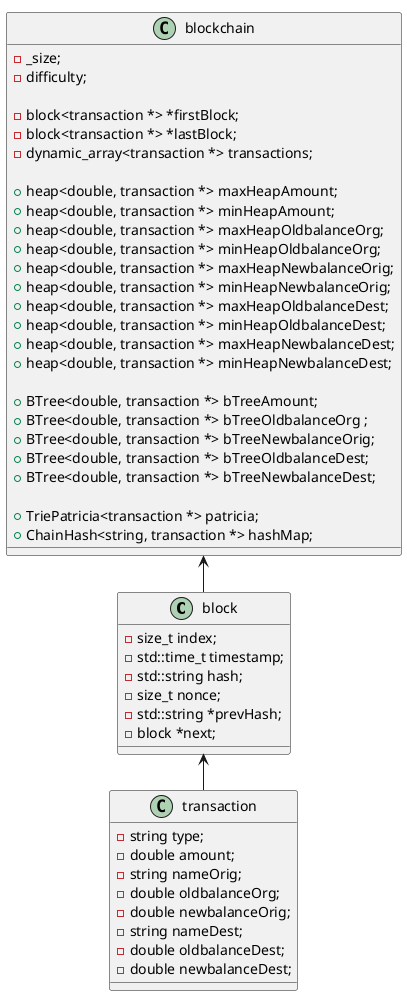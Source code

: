 @startuml
!pragma layout smetana
'https://plantuml.com/class-diagram

class block {
    -size_t index;
    -std::time_t timestamp;
    -std::string hash;
    -size_t nonce;
    -std::string *prevHash;
    -block *next;
}
class blockchain{
    - _size;
    - difficulty;

    -block<transaction *> *firstBlock;
    -block<transaction *> *lastBlock;
    -dynamic_array<transaction *> transactions;

    +heap<double, transaction *> maxHeapAmount;
    +heap<double, transaction *> minHeapAmount;
    +heap<double, transaction *> maxHeapOldbalanceOrg;
    +heap<double, transaction *> minHeapOldbalanceOrg;
    +heap<double, transaction *> maxHeapNewbalanceOrig;
    +heap<double, transaction *> minHeapNewbalanceOrig;
    +heap<double, transaction *> maxHeapOldbalanceDest;
    +heap<double, transaction *> minHeapOldbalanceDest;
    +heap<double, transaction *> maxHeapNewbalanceDest;
    +heap<double, transaction *> minHeapNewbalanceDest;

    +BTree<double, transaction *> bTreeAmount;
    +BTree<double, transaction *> bTreeOldbalanceOrg ;
    +BTree<double, transaction *> bTreeNewbalanceOrig;
    +BTree<double, transaction *> bTreeOldbalanceDest;
    +BTree<double, transaction *> bTreeNewbalanceDest;

    +TriePatricia<transaction *> patricia;
    +ChainHash<string, transaction *> hashMap;

}
class transaction{
    - string type;
    - double amount;
    - string nameOrig;
    - double oldbalanceOrg;
    - double newbalanceOrig;
    - string nameDest;
    - double oldbalanceDest;
    - double newbalanceDest;
}

blockchain <-- block
block<--transaction
@enduml